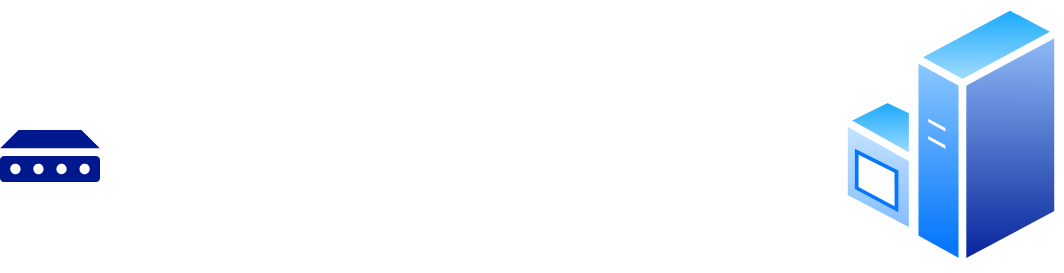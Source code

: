<mxfile version="22.0.4" type="github">
  <diagram name="第 1 页" id="6e8VANRpah7rfCoVArTn">
    <mxGraphModel dx="1426" dy="759" grid="1" gridSize="10" guides="1" tooltips="1" connect="1" arrows="1" fold="1" page="1" pageScale="1" pageWidth="827" pageHeight="1169" math="0" shadow="0">
      <root>
        <mxCell id="0" />
        <mxCell id="1" parent="0" />
        <mxCell id="hXy5ngpUsczoQvZIdCi1-2" value="" style="image;aspect=fixed;perimeter=ellipsePerimeter;html=1;align=center;shadow=0;dashed=0;spacingTop=3;image=img/lib/active_directory/windows_server.svg;" vertex="1" parent="1">
          <mxGeometry x="500" y="260" width="111" height="135.37" as="geometry" />
        </mxCell>
        <mxCell id="hXy5ngpUsczoQvZIdCi1-3" value="" style="sketch=0;aspect=fixed;pointerEvents=1;shadow=0;dashed=0;html=1;strokeColor=none;labelPosition=center;verticalLabelPosition=bottom;verticalAlign=top;align=center;fillColor=#00188D;shape=mxgraph.mscae.enterprise.device" vertex="1" parent="1">
          <mxGeometry x="80" y="325" width="50" height="26" as="geometry" />
        </mxCell>
      </root>
    </mxGraphModel>
  </diagram>
</mxfile>
